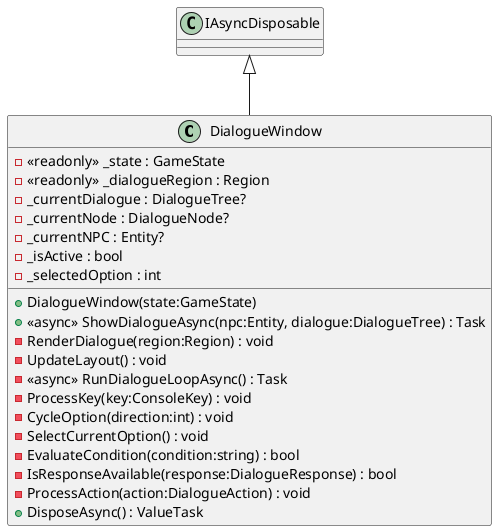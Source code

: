 @startuml
class DialogueWindow {
    - <<readonly>> _state : GameState
    - <<readonly>> _dialogueRegion : Region
    - _currentDialogue : DialogueTree?
    - _currentNode : DialogueNode?
    - _currentNPC : Entity?
    - _isActive : bool
    - _selectedOption : int
    + DialogueWindow(state:GameState)
    + <<async>> ShowDialogueAsync(npc:Entity, dialogue:DialogueTree) : Task
    - RenderDialogue(region:Region) : void
    - UpdateLayout() : void
    - <<async>> RunDialogueLoopAsync() : Task
    - ProcessKey(key:ConsoleKey) : void
    - CycleOption(direction:int) : void
    - SelectCurrentOption() : void
    - EvaluateCondition(condition:string) : bool
    - IsResponseAvailable(response:DialogueResponse) : bool
    - ProcessAction(action:DialogueAction) : void
    + DisposeAsync() : ValueTask
}
IAsyncDisposable <|-- DialogueWindow
@enduml

